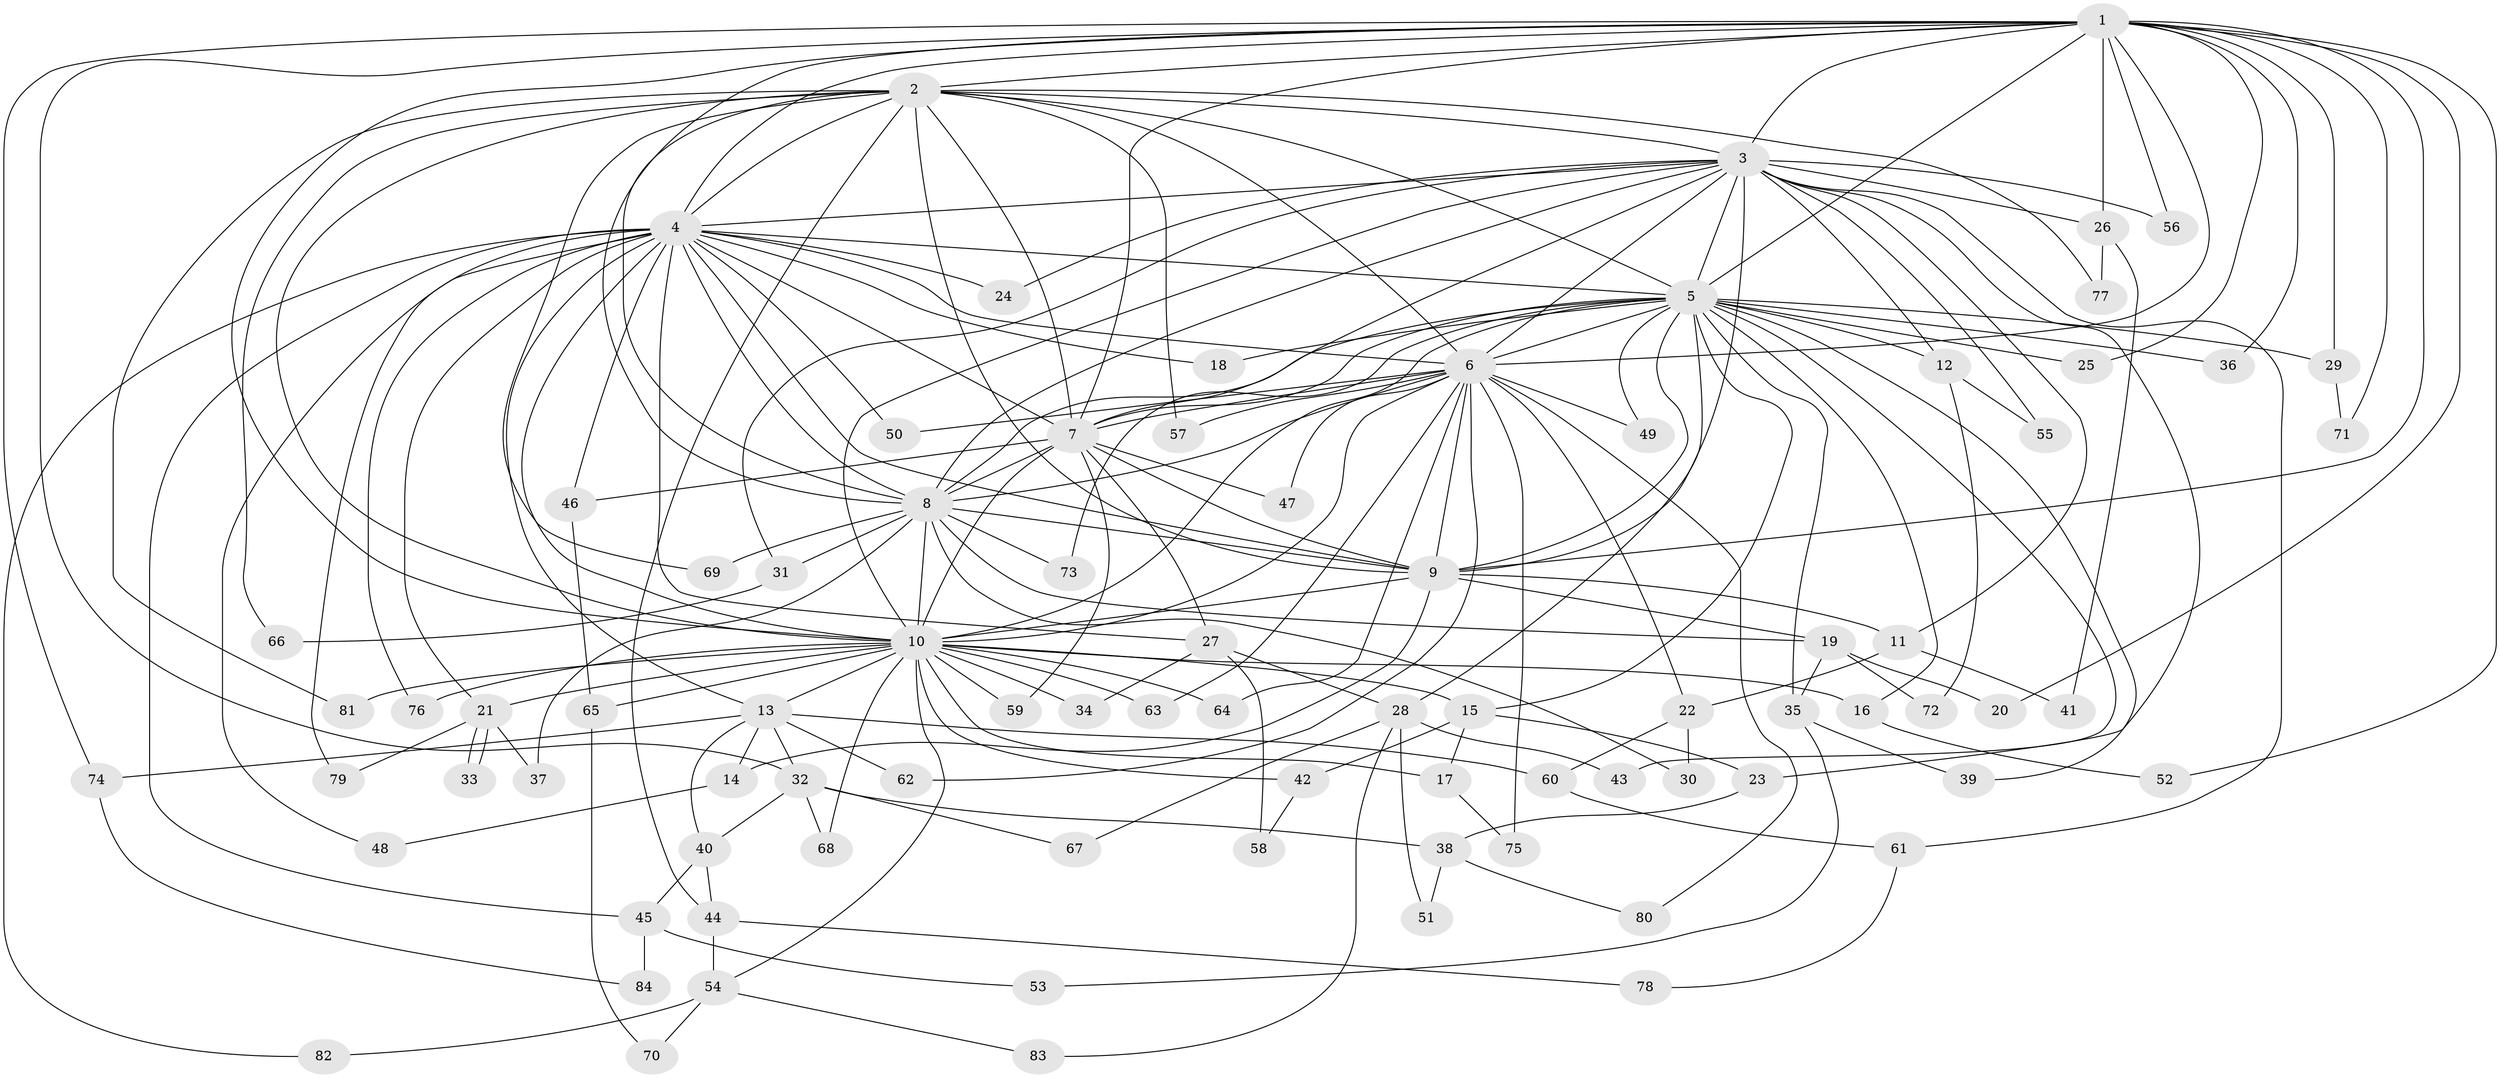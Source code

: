 // Generated by graph-tools (version 1.1) at 2025/01/03/09/25 03:01:21]
// undirected, 84 vertices, 193 edges
graph export_dot {
graph [start="1"]
  node [color=gray90,style=filled];
  1;
  2;
  3;
  4;
  5;
  6;
  7;
  8;
  9;
  10;
  11;
  12;
  13;
  14;
  15;
  16;
  17;
  18;
  19;
  20;
  21;
  22;
  23;
  24;
  25;
  26;
  27;
  28;
  29;
  30;
  31;
  32;
  33;
  34;
  35;
  36;
  37;
  38;
  39;
  40;
  41;
  42;
  43;
  44;
  45;
  46;
  47;
  48;
  49;
  50;
  51;
  52;
  53;
  54;
  55;
  56;
  57;
  58;
  59;
  60;
  61;
  62;
  63;
  64;
  65;
  66;
  67;
  68;
  69;
  70;
  71;
  72;
  73;
  74;
  75;
  76;
  77;
  78;
  79;
  80;
  81;
  82;
  83;
  84;
  1 -- 2;
  1 -- 3;
  1 -- 4;
  1 -- 5;
  1 -- 6;
  1 -- 7;
  1 -- 8;
  1 -- 9;
  1 -- 10;
  1 -- 20;
  1 -- 25;
  1 -- 26;
  1 -- 29;
  1 -- 32;
  1 -- 36;
  1 -- 52;
  1 -- 56;
  1 -- 71;
  1 -- 74;
  2 -- 3;
  2 -- 4;
  2 -- 5;
  2 -- 6;
  2 -- 7;
  2 -- 8;
  2 -- 9;
  2 -- 10;
  2 -- 44;
  2 -- 57;
  2 -- 66;
  2 -- 69;
  2 -- 77;
  2 -- 81;
  3 -- 4;
  3 -- 5;
  3 -- 6;
  3 -- 7;
  3 -- 8;
  3 -- 9;
  3 -- 10;
  3 -- 11;
  3 -- 12;
  3 -- 23;
  3 -- 24;
  3 -- 26;
  3 -- 31;
  3 -- 55;
  3 -- 56;
  3 -- 61;
  4 -- 5;
  4 -- 6;
  4 -- 7;
  4 -- 8;
  4 -- 9;
  4 -- 10;
  4 -- 13;
  4 -- 18;
  4 -- 21;
  4 -- 24;
  4 -- 27;
  4 -- 45;
  4 -- 46;
  4 -- 48;
  4 -- 50;
  4 -- 76;
  4 -- 79;
  4 -- 82;
  5 -- 6;
  5 -- 7;
  5 -- 8;
  5 -- 9;
  5 -- 10;
  5 -- 12;
  5 -- 15;
  5 -- 16;
  5 -- 18;
  5 -- 25;
  5 -- 28;
  5 -- 29;
  5 -- 35;
  5 -- 36;
  5 -- 39;
  5 -- 43;
  5 -- 49;
  5 -- 73;
  6 -- 7;
  6 -- 8;
  6 -- 9;
  6 -- 10;
  6 -- 22;
  6 -- 47;
  6 -- 49;
  6 -- 50;
  6 -- 57;
  6 -- 62;
  6 -- 63;
  6 -- 64;
  6 -- 75;
  6 -- 80;
  7 -- 8;
  7 -- 9;
  7 -- 10;
  7 -- 27;
  7 -- 46;
  7 -- 47;
  7 -- 59;
  8 -- 9;
  8 -- 10;
  8 -- 19;
  8 -- 30;
  8 -- 31;
  8 -- 37;
  8 -- 69;
  8 -- 73;
  9 -- 10;
  9 -- 11;
  9 -- 14;
  9 -- 19;
  10 -- 13;
  10 -- 15;
  10 -- 16;
  10 -- 17;
  10 -- 21;
  10 -- 34;
  10 -- 42;
  10 -- 54;
  10 -- 59;
  10 -- 63;
  10 -- 64;
  10 -- 65;
  10 -- 68;
  10 -- 76;
  10 -- 81;
  11 -- 22;
  11 -- 41;
  12 -- 55;
  12 -- 72;
  13 -- 14;
  13 -- 32;
  13 -- 40;
  13 -- 60;
  13 -- 62;
  13 -- 74;
  14 -- 48;
  15 -- 17;
  15 -- 23;
  15 -- 42;
  16 -- 52;
  17 -- 75;
  19 -- 20;
  19 -- 35;
  19 -- 72;
  21 -- 33;
  21 -- 33;
  21 -- 37;
  21 -- 79;
  22 -- 30;
  22 -- 60;
  23 -- 38;
  26 -- 41;
  26 -- 77;
  27 -- 28;
  27 -- 34;
  27 -- 58;
  28 -- 43;
  28 -- 51;
  28 -- 67;
  28 -- 83;
  29 -- 71;
  31 -- 66;
  32 -- 38;
  32 -- 40;
  32 -- 67;
  32 -- 68;
  35 -- 39;
  35 -- 53;
  38 -- 51;
  38 -- 80;
  40 -- 44;
  40 -- 45;
  42 -- 58;
  44 -- 54;
  44 -- 78;
  45 -- 53;
  45 -- 84;
  46 -- 65;
  54 -- 70;
  54 -- 82;
  54 -- 83;
  60 -- 61;
  61 -- 78;
  65 -- 70;
  74 -- 84;
}
